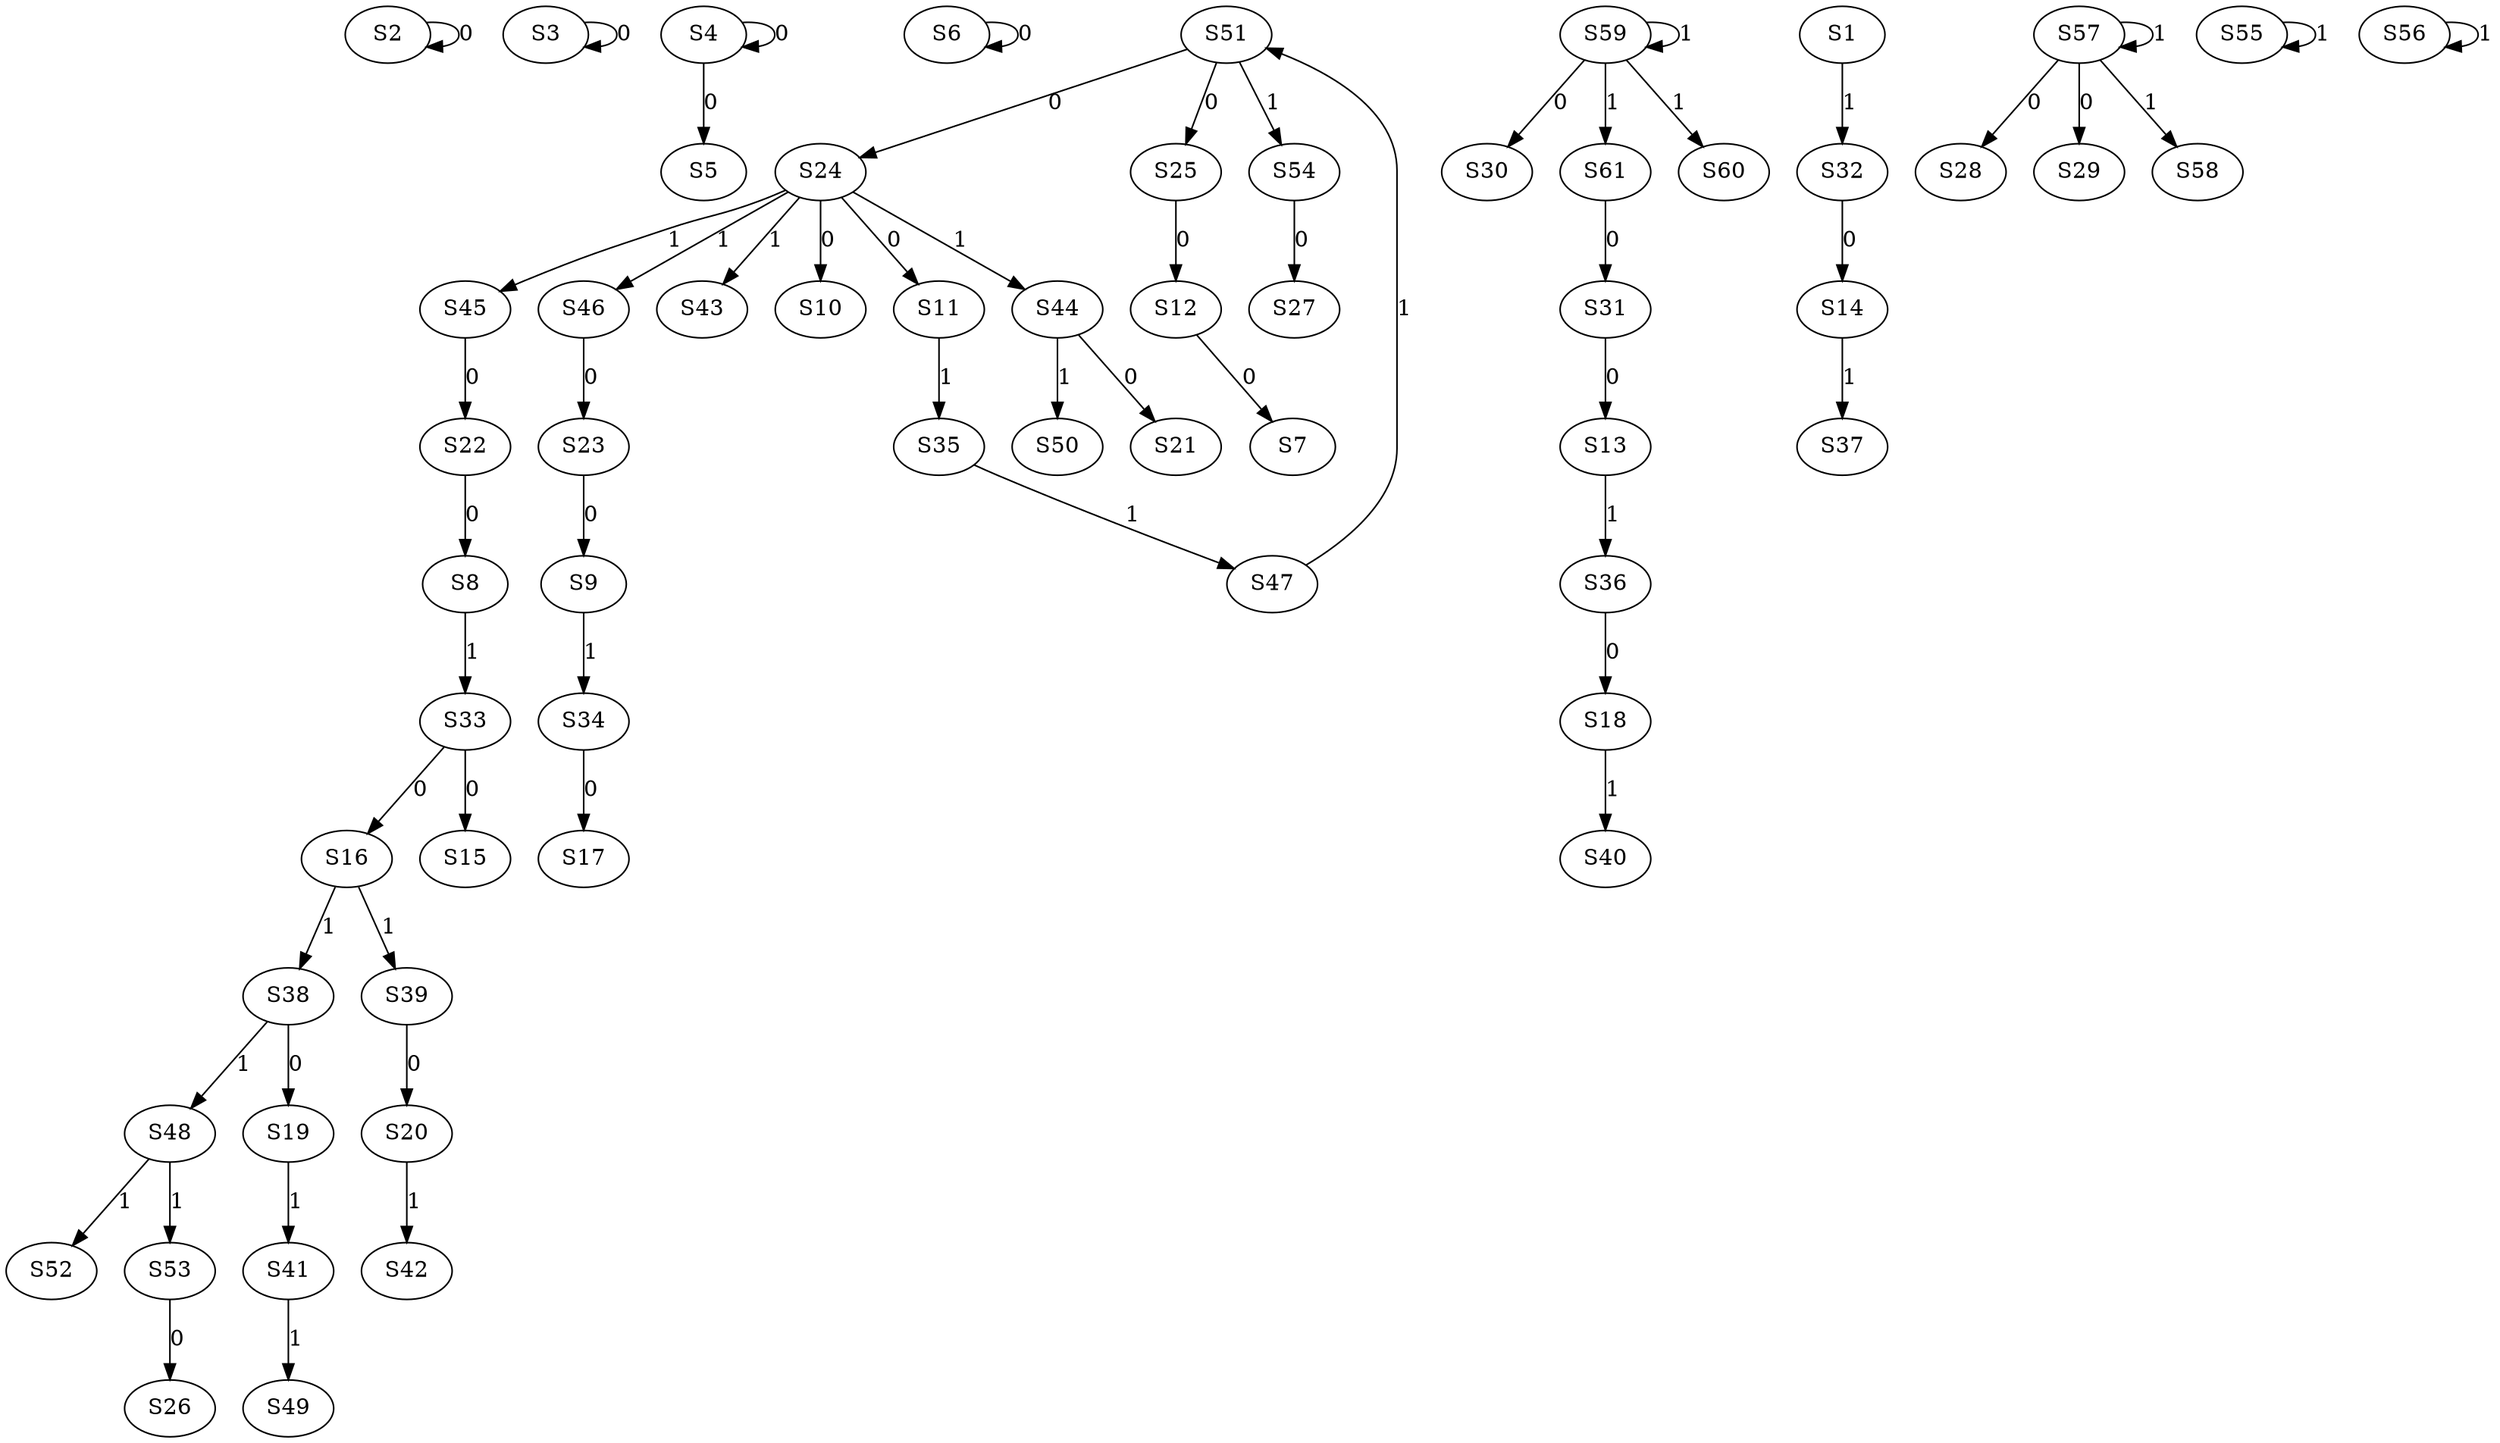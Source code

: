 strict digraph {
	S2 -> S2 [ label = 0 ];
	S3 -> S3 [ label = 0 ];
	S4 -> S4 [ label = 0 ];
	S4 -> S5 [ label = 0 ];
	S6 -> S6 [ label = 0 ];
	S12 -> S7 [ label = 0 ];
	S22 -> S8 [ label = 0 ];
	S23 -> S9 [ label = 0 ];
	S24 -> S10 [ label = 0 ];
	S24 -> S11 [ label = 0 ];
	S25 -> S12 [ label = 0 ];
	S31 -> S13 [ label = 0 ];
	S32 -> S14 [ label = 0 ];
	S33 -> S15 [ label = 0 ];
	S33 -> S16 [ label = 0 ];
	S34 -> S17 [ label = 0 ];
	S36 -> S18 [ label = 0 ];
	S38 -> S19 [ label = 0 ];
	S39 -> S20 [ label = 0 ];
	S44 -> S21 [ label = 0 ];
	S45 -> S22 [ label = 0 ];
	S46 -> S23 [ label = 0 ];
	S51 -> S24 [ label = 0 ];
	S51 -> S25 [ label = 0 ];
	S53 -> S26 [ label = 0 ];
	S54 -> S27 [ label = 0 ];
	S57 -> S28 [ label = 0 ];
	S57 -> S29 [ label = 0 ];
	S59 -> S30 [ label = 0 ];
	S61 -> S31 [ label = 0 ];
	S1 -> S32 [ label = 1 ];
	S8 -> S33 [ label = 1 ];
	S9 -> S34 [ label = 1 ];
	S11 -> S35 [ label = 1 ];
	S13 -> S36 [ label = 1 ];
	S14 -> S37 [ label = 1 ];
	S16 -> S38 [ label = 1 ];
	S16 -> S39 [ label = 1 ];
	S18 -> S40 [ label = 1 ];
	S19 -> S41 [ label = 1 ];
	S20 -> S42 [ label = 1 ];
	S24 -> S43 [ label = 1 ];
	S24 -> S44 [ label = 1 ];
	S24 -> S45 [ label = 1 ];
	S24 -> S46 [ label = 1 ];
	S35 -> S47 [ label = 1 ];
	S38 -> S48 [ label = 1 ];
	S41 -> S49 [ label = 1 ];
	S44 -> S50 [ label = 1 ];
	S47 -> S51 [ label = 1 ];
	S48 -> S52 [ label = 1 ];
	S48 -> S53 [ label = 1 ];
	S51 -> S54 [ label = 1 ];
	S55 -> S55 [ label = 1 ];
	S56 -> S56 [ label = 1 ];
	S57 -> S57 [ label = 1 ];
	S57 -> S58 [ label = 1 ];
	S59 -> S59 [ label = 1 ];
	S59 -> S60 [ label = 1 ];
	S59 -> S61 [ label = 1 ];
}